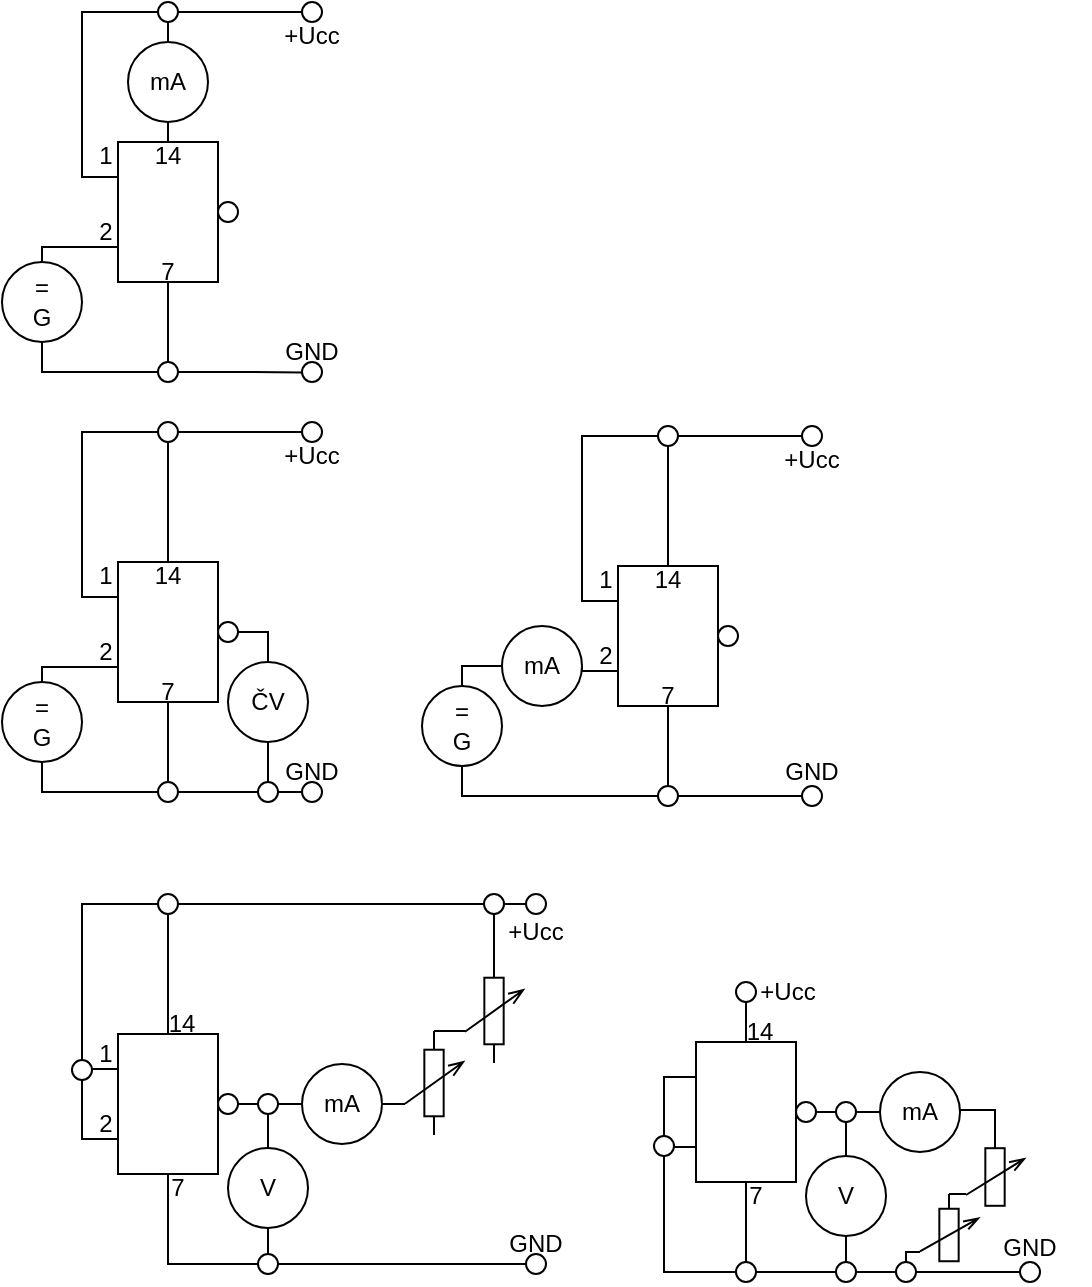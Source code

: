<mxfile version="18.0.1" type="device"><diagram id="RSe5vvNhGW7B9GqN7-Q4" name="Stránka-1"><mxGraphModel dx="441" dy="346" grid="0" gridSize="10" guides="1" tooltips="1" connect="1" arrows="1" fold="1" page="1" pageScale="1" pageWidth="827" pageHeight="1169" math="0" shadow="0"><root><mxCell id="0"/><mxCell id="1" parent="0"/><mxCell id="3P0hhHN9-VxAr0jLPtSV-7" style="edgeStyle=orthogonalEdgeStyle;rounded=0;orthogonalLoop=1;jettySize=auto;html=1;exitX=0.5;exitY=1;exitDx=0;exitDy=0;entryX=0.5;entryY=0;entryDx=0;entryDy=0;endArrow=none;endFill=0;" edge="1" parent="1" source="3P0hhHN9-VxAr0jLPtSV-3" target="3P0hhHN9-VxAr0jLPtSV-6"><mxGeometry relative="1" as="geometry"/></mxCell><mxCell id="3P0hhHN9-VxAr0jLPtSV-3" value="mA" style="ellipse;whiteSpace=wrap;html=1;aspect=fixed;" vertex="1" parent="1"><mxGeometry x="143" y="90" width="40" height="40" as="geometry"/></mxCell><mxCell id="3P0hhHN9-VxAr0jLPtSV-12" style="edgeStyle=orthogonalEdgeStyle;rounded=0;orthogonalLoop=1;jettySize=auto;html=1;exitX=0;exitY=0.75;exitDx=0;exitDy=0;entryX=0.5;entryY=0;entryDx=0;entryDy=0;endArrow=none;endFill=0;" edge="1" parent="1" source="3P0hhHN9-VxAr0jLPtSV-6" target="3P0hhHN9-VxAr0jLPtSV-8"><mxGeometry relative="1" as="geometry"/></mxCell><mxCell id="3P0hhHN9-VxAr0jLPtSV-18" style="edgeStyle=orthogonalEdgeStyle;rounded=0;orthogonalLoop=1;jettySize=auto;html=1;exitX=0.5;exitY=1;exitDx=0;exitDy=0;entryX=0.5;entryY=0;entryDx=0;entryDy=0;endArrow=none;endFill=0;" edge="1" parent="1" source="3P0hhHN9-VxAr0jLPtSV-6" target="3P0hhHN9-VxAr0jLPtSV-16"><mxGeometry relative="1" as="geometry"/></mxCell><mxCell id="3P0hhHN9-VxAr0jLPtSV-6" value="" style="rounded=0;whiteSpace=wrap;html=1;" vertex="1" parent="1"><mxGeometry x="138" y="140" width="50" height="70" as="geometry"/></mxCell><mxCell id="3P0hhHN9-VxAr0jLPtSV-17" style="edgeStyle=orthogonalEdgeStyle;rounded=0;orthogonalLoop=1;jettySize=auto;html=1;exitX=0.5;exitY=1;exitDx=0;exitDy=0;entryX=0;entryY=0.5;entryDx=0;entryDy=0;endArrow=none;endFill=0;" edge="1" parent="1" source="3P0hhHN9-VxAr0jLPtSV-8" target="3P0hhHN9-VxAr0jLPtSV-16"><mxGeometry relative="1" as="geometry"><Array as="points"><mxPoint x="100" y="255"/></Array></mxGeometry></mxCell><mxCell id="3P0hhHN9-VxAr0jLPtSV-8" value="=&lt;br&gt;G" style="ellipse;whiteSpace=wrap;html=1;aspect=fixed;" vertex="1" parent="1"><mxGeometry x="80" y="200" width="40" height="40" as="geometry"/></mxCell><mxCell id="3P0hhHN9-VxAr0jLPtSV-10" style="edgeStyle=orthogonalEdgeStyle;rounded=0;orthogonalLoop=1;jettySize=auto;html=1;exitX=0.5;exitY=1;exitDx=0;exitDy=0;entryX=0.5;entryY=0;entryDx=0;entryDy=0;endArrow=none;endFill=0;" edge="1" parent="1" source="3P0hhHN9-VxAr0jLPtSV-9" target="3P0hhHN9-VxAr0jLPtSV-3"><mxGeometry relative="1" as="geometry"/></mxCell><mxCell id="3P0hhHN9-VxAr0jLPtSV-11" style="edgeStyle=orthogonalEdgeStyle;rounded=0;orthogonalLoop=1;jettySize=auto;html=1;exitX=0;exitY=0.5;exitDx=0;exitDy=0;entryX=0;entryY=0.25;entryDx=0;entryDy=0;endArrow=none;endFill=0;" edge="1" parent="1" source="3P0hhHN9-VxAr0jLPtSV-9" target="3P0hhHN9-VxAr0jLPtSV-6"><mxGeometry relative="1" as="geometry"><Array as="points"><mxPoint x="120" y="75"/><mxPoint x="120" y="158"/></Array></mxGeometry></mxCell><mxCell id="3P0hhHN9-VxAr0jLPtSV-13" style="edgeStyle=orthogonalEdgeStyle;rounded=0;orthogonalLoop=1;jettySize=auto;html=1;exitX=1;exitY=0.5;exitDx=0;exitDy=0;endArrow=none;endFill=0;startArrow=none;" edge="1" parent="1" source="3P0hhHN9-VxAr0jLPtSV-14"><mxGeometry relative="1" as="geometry"><mxPoint x="230" y="75.2" as="targetPoint"/></mxGeometry></mxCell><mxCell id="3P0hhHN9-VxAr0jLPtSV-9" value="" style="ellipse;whiteSpace=wrap;html=1;aspect=fixed;" vertex="1" parent="1"><mxGeometry x="158" y="70" width="10" height="10" as="geometry"/></mxCell><mxCell id="3P0hhHN9-VxAr0jLPtSV-14" value="" style="ellipse;whiteSpace=wrap;html=1;aspect=fixed;" vertex="1" parent="1"><mxGeometry x="230" y="70" width="10" height="10" as="geometry"/></mxCell><mxCell id="3P0hhHN9-VxAr0jLPtSV-15" value="" style="edgeStyle=orthogonalEdgeStyle;rounded=0;orthogonalLoop=1;jettySize=auto;html=1;exitX=1;exitY=0.5;exitDx=0;exitDy=0;endArrow=none;endFill=0;" edge="1" parent="1" source="3P0hhHN9-VxAr0jLPtSV-9" target="3P0hhHN9-VxAr0jLPtSV-14"><mxGeometry relative="1" as="geometry"><mxPoint x="230" y="75.2" as="targetPoint"/><mxPoint x="168" y="75" as="sourcePoint"/></mxGeometry></mxCell><mxCell id="3P0hhHN9-VxAr0jLPtSV-19" style="edgeStyle=orthogonalEdgeStyle;rounded=0;orthogonalLoop=1;jettySize=auto;html=1;exitX=1;exitY=0.5;exitDx=0;exitDy=0;endArrow=none;endFill=0;" edge="1" parent="1" source="3P0hhHN9-VxAr0jLPtSV-16"><mxGeometry relative="1" as="geometry"><mxPoint x="230" y="255.2" as="targetPoint"/></mxGeometry></mxCell><mxCell id="3P0hhHN9-VxAr0jLPtSV-16" value="" style="ellipse;whiteSpace=wrap;html=1;aspect=fixed;" vertex="1" parent="1"><mxGeometry x="158" y="250" width="10" height="10" as="geometry"/></mxCell><mxCell id="3P0hhHN9-VxAr0jLPtSV-20" value="" style="ellipse;whiteSpace=wrap;html=1;aspect=fixed;" vertex="1" parent="1"><mxGeometry x="230" y="250" width="10" height="10" as="geometry"/></mxCell><mxCell id="3P0hhHN9-VxAr0jLPtSV-21" value="GND" style="text;html=1;strokeColor=none;fillColor=none;align=center;verticalAlign=middle;whiteSpace=wrap;rounded=0;" vertex="1" parent="1"><mxGeometry x="205" y="230" width="60" height="30" as="geometry"/></mxCell><mxCell id="3P0hhHN9-VxAr0jLPtSV-22" value="+Ucc" style="text;html=1;strokeColor=none;fillColor=none;align=center;verticalAlign=middle;whiteSpace=wrap;rounded=0;" vertex="1" parent="1"><mxGeometry x="205" y="72" width="60" height="30" as="geometry"/></mxCell><mxCell id="3P0hhHN9-VxAr0jLPtSV-24" value="" style="ellipse;whiteSpace=wrap;html=1;aspect=fixed;" vertex="1" parent="1"><mxGeometry x="188" y="170" width="10" height="10" as="geometry"/></mxCell><mxCell id="3P0hhHN9-VxAr0jLPtSV-25" value="1" style="text;html=1;strokeColor=none;fillColor=none;align=center;verticalAlign=middle;whiteSpace=wrap;rounded=0;" vertex="1" parent="1"><mxGeometry x="102" y="132" width="60" height="30" as="geometry"/></mxCell><mxCell id="3P0hhHN9-VxAr0jLPtSV-26" value="2" style="text;html=1;strokeColor=none;fillColor=none;align=center;verticalAlign=middle;whiteSpace=wrap;rounded=0;" vertex="1" parent="1"><mxGeometry x="102" y="170" width="60" height="30" as="geometry"/></mxCell><mxCell id="3P0hhHN9-VxAr0jLPtSV-28" value="14" style="text;html=1;strokeColor=none;fillColor=none;align=center;verticalAlign=middle;whiteSpace=wrap;rounded=0;" vertex="1" parent="1"><mxGeometry x="133" y="132" width="60" height="30" as="geometry"/></mxCell><mxCell id="3P0hhHN9-VxAr0jLPtSV-29" value="7" style="text;html=1;strokeColor=none;fillColor=none;align=center;verticalAlign=middle;whiteSpace=wrap;rounded=0;" vertex="1" parent="1"><mxGeometry x="133" y="190" width="60" height="30" as="geometry"/></mxCell><mxCell id="3P0hhHN9-VxAr0jLPtSV-31" style="edgeStyle=orthogonalEdgeStyle;rounded=0;orthogonalLoop=1;jettySize=auto;html=1;exitX=0.5;exitY=1;exitDx=0;exitDy=0;entryX=0.5;entryY=0;entryDx=0;entryDy=0;endArrow=none;endFill=0;" edge="1" parent="1" target="3P0hhHN9-VxAr0jLPtSV-35"><mxGeometry relative="1" as="geometry"><mxPoint x="163" y="340" as="sourcePoint"/></mxGeometry></mxCell><mxCell id="3P0hhHN9-VxAr0jLPtSV-33" style="edgeStyle=orthogonalEdgeStyle;rounded=0;orthogonalLoop=1;jettySize=auto;html=1;exitX=0;exitY=0.75;exitDx=0;exitDy=0;entryX=0.5;entryY=0;entryDx=0;entryDy=0;endArrow=none;endFill=0;" edge="1" parent="1" source="3P0hhHN9-VxAr0jLPtSV-35" target="3P0hhHN9-VxAr0jLPtSV-37"><mxGeometry relative="1" as="geometry"/></mxCell><mxCell id="3P0hhHN9-VxAr0jLPtSV-34" style="edgeStyle=orthogonalEdgeStyle;rounded=0;orthogonalLoop=1;jettySize=auto;html=1;exitX=0.5;exitY=1;exitDx=0;exitDy=0;entryX=0.5;entryY=0;entryDx=0;entryDy=0;endArrow=none;endFill=0;" edge="1" parent="1" source="3P0hhHN9-VxAr0jLPtSV-35" target="3P0hhHN9-VxAr0jLPtSV-45"><mxGeometry relative="1" as="geometry"/></mxCell><mxCell id="3P0hhHN9-VxAr0jLPtSV-35" value="" style="rounded=0;whiteSpace=wrap;html=1;" vertex="1" parent="1"><mxGeometry x="138" y="350" width="50" height="70" as="geometry"/></mxCell><mxCell id="3P0hhHN9-VxAr0jLPtSV-36" style="edgeStyle=orthogonalEdgeStyle;rounded=0;orthogonalLoop=1;jettySize=auto;html=1;exitX=0.5;exitY=1;exitDx=0;exitDy=0;entryX=0;entryY=0.5;entryDx=0;entryDy=0;endArrow=none;endFill=0;" edge="1" parent="1" source="3P0hhHN9-VxAr0jLPtSV-37" target="3P0hhHN9-VxAr0jLPtSV-45"><mxGeometry relative="1" as="geometry"><Array as="points"><mxPoint x="100" y="465"/></Array></mxGeometry></mxCell><mxCell id="3P0hhHN9-VxAr0jLPtSV-37" value="=&lt;br&gt;G" style="ellipse;whiteSpace=wrap;html=1;aspect=fixed;" vertex="1" parent="1"><mxGeometry x="80" y="410" width="40" height="40" as="geometry"/></mxCell><mxCell id="3P0hhHN9-VxAr0jLPtSV-38" style="edgeStyle=orthogonalEdgeStyle;rounded=0;orthogonalLoop=1;jettySize=auto;html=1;exitX=0.5;exitY=1;exitDx=0;exitDy=0;entryX=0.5;entryY=0;entryDx=0;entryDy=0;endArrow=none;endFill=0;" edge="1" parent="1" source="3P0hhHN9-VxAr0jLPtSV-41" target="3P0hhHN9-VxAr0jLPtSV-52"><mxGeometry relative="1" as="geometry"><mxPoint x="163" y="300" as="targetPoint"/></mxGeometry></mxCell><mxCell id="3P0hhHN9-VxAr0jLPtSV-39" style="edgeStyle=orthogonalEdgeStyle;rounded=0;orthogonalLoop=1;jettySize=auto;html=1;exitX=0;exitY=0.5;exitDx=0;exitDy=0;entryX=0;entryY=0.25;entryDx=0;entryDy=0;endArrow=none;endFill=0;" edge="1" parent="1" source="3P0hhHN9-VxAr0jLPtSV-41" target="3P0hhHN9-VxAr0jLPtSV-35"><mxGeometry relative="1" as="geometry"><Array as="points"><mxPoint x="120" y="285"/><mxPoint x="120" y="368"/></Array></mxGeometry></mxCell><mxCell id="3P0hhHN9-VxAr0jLPtSV-40" style="edgeStyle=orthogonalEdgeStyle;rounded=0;orthogonalLoop=1;jettySize=auto;html=1;exitX=1;exitY=0.5;exitDx=0;exitDy=0;endArrow=none;endFill=0;startArrow=none;" edge="1" parent="1" source="3P0hhHN9-VxAr0jLPtSV-42"><mxGeometry relative="1" as="geometry"><mxPoint x="230" y="285.2" as="targetPoint"/></mxGeometry></mxCell><mxCell id="3P0hhHN9-VxAr0jLPtSV-41" value="" style="ellipse;whiteSpace=wrap;html=1;aspect=fixed;" vertex="1" parent="1"><mxGeometry x="158" y="280" width="10" height="10" as="geometry"/></mxCell><mxCell id="3P0hhHN9-VxAr0jLPtSV-42" value="" style="ellipse;whiteSpace=wrap;html=1;aspect=fixed;" vertex="1" parent="1"><mxGeometry x="230" y="280" width="10" height="10" as="geometry"/></mxCell><mxCell id="3P0hhHN9-VxAr0jLPtSV-43" value="" style="edgeStyle=orthogonalEdgeStyle;rounded=0;orthogonalLoop=1;jettySize=auto;html=1;exitX=1;exitY=0.5;exitDx=0;exitDy=0;endArrow=none;endFill=0;" edge="1" parent="1" source="3P0hhHN9-VxAr0jLPtSV-41" target="3P0hhHN9-VxAr0jLPtSV-42"><mxGeometry relative="1" as="geometry"><mxPoint x="230" y="285.2" as="targetPoint"/><mxPoint x="168" y="285" as="sourcePoint"/></mxGeometry></mxCell><mxCell id="3P0hhHN9-VxAr0jLPtSV-44" style="edgeStyle=orthogonalEdgeStyle;rounded=0;orthogonalLoop=1;jettySize=auto;html=1;exitX=1;exitY=0.5;exitDx=0;exitDy=0;endArrow=none;endFill=0;startArrow=none;" edge="1" parent="1" source="3P0hhHN9-VxAr0jLPtSV-55"><mxGeometry relative="1" as="geometry"><mxPoint x="230" y="465.2" as="targetPoint"/></mxGeometry></mxCell><mxCell id="3P0hhHN9-VxAr0jLPtSV-45" value="" style="ellipse;whiteSpace=wrap;html=1;aspect=fixed;" vertex="1" parent="1"><mxGeometry x="158" y="460" width="10" height="10" as="geometry"/></mxCell><mxCell id="3P0hhHN9-VxAr0jLPtSV-46" value="" style="ellipse;whiteSpace=wrap;html=1;aspect=fixed;" vertex="1" parent="1"><mxGeometry x="230" y="460" width="10" height="10" as="geometry"/></mxCell><mxCell id="3P0hhHN9-VxAr0jLPtSV-47" value="GND" style="text;html=1;strokeColor=none;fillColor=none;align=center;verticalAlign=middle;whiteSpace=wrap;rounded=0;" vertex="1" parent="1"><mxGeometry x="205" y="440" width="60" height="30" as="geometry"/></mxCell><mxCell id="3P0hhHN9-VxAr0jLPtSV-48" value="+Ucc" style="text;html=1;strokeColor=none;fillColor=none;align=center;verticalAlign=middle;whiteSpace=wrap;rounded=0;" vertex="1" parent="1"><mxGeometry x="205" y="282" width="60" height="30" as="geometry"/></mxCell><mxCell id="3P0hhHN9-VxAr0jLPtSV-58" style="edgeStyle=orthogonalEdgeStyle;rounded=0;orthogonalLoop=1;jettySize=auto;html=1;exitX=1;exitY=0.5;exitDx=0;exitDy=0;entryX=0.5;entryY=0;entryDx=0;entryDy=0;endArrow=none;endFill=0;" edge="1" parent="1" source="3P0hhHN9-VxAr0jLPtSV-49" target="3P0hhHN9-VxAr0jLPtSV-54"><mxGeometry relative="1" as="geometry"/></mxCell><mxCell id="3P0hhHN9-VxAr0jLPtSV-49" value="" style="ellipse;whiteSpace=wrap;html=1;aspect=fixed;" vertex="1" parent="1"><mxGeometry x="188" y="380" width="10" height="10" as="geometry"/></mxCell><mxCell id="3P0hhHN9-VxAr0jLPtSV-50" value="1" style="text;html=1;strokeColor=none;fillColor=none;align=center;verticalAlign=middle;whiteSpace=wrap;rounded=0;" vertex="1" parent="1"><mxGeometry x="102" y="342" width="60" height="30" as="geometry"/></mxCell><mxCell id="3P0hhHN9-VxAr0jLPtSV-51" value="2" style="text;html=1;strokeColor=none;fillColor=none;align=center;verticalAlign=middle;whiteSpace=wrap;rounded=0;" vertex="1" parent="1"><mxGeometry x="102" y="380" width="60" height="30" as="geometry"/></mxCell><mxCell id="3P0hhHN9-VxAr0jLPtSV-52" value="14" style="text;html=1;strokeColor=none;fillColor=none;align=center;verticalAlign=middle;whiteSpace=wrap;rounded=0;" vertex="1" parent="1"><mxGeometry x="133" y="342" width="60" height="30" as="geometry"/></mxCell><mxCell id="3P0hhHN9-VxAr0jLPtSV-53" value="7" style="text;html=1;strokeColor=none;fillColor=none;align=center;verticalAlign=middle;whiteSpace=wrap;rounded=0;" vertex="1" parent="1"><mxGeometry x="133" y="400" width="60" height="30" as="geometry"/></mxCell><mxCell id="3P0hhHN9-VxAr0jLPtSV-57" style="edgeStyle=orthogonalEdgeStyle;rounded=0;orthogonalLoop=1;jettySize=auto;html=1;exitX=0.5;exitY=1;exitDx=0;exitDy=0;entryX=0.5;entryY=0;entryDx=0;entryDy=0;endArrow=none;endFill=0;" edge="1" parent="1" source="3P0hhHN9-VxAr0jLPtSV-54" target="3P0hhHN9-VxAr0jLPtSV-55"><mxGeometry relative="1" as="geometry"/></mxCell><mxCell id="3P0hhHN9-VxAr0jLPtSV-54" value="ČV" style="ellipse;whiteSpace=wrap;html=1;aspect=fixed;" vertex="1" parent="1"><mxGeometry x="193" y="400" width="40" height="40" as="geometry"/></mxCell><mxCell id="3P0hhHN9-VxAr0jLPtSV-55" value="" style="ellipse;whiteSpace=wrap;html=1;aspect=fixed;" vertex="1" parent="1"><mxGeometry x="208" y="460" width="10" height="10" as="geometry"/></mxCell><mxCell id="3P0hhHN9-VxAr0jLPtSV-56" value="" style="edgeStyle=orthogonalEdgeStyle;rounded=0;orthogonalLoop=1;jettySize=auto;html=1;exitX=1;exitY=0.5;exitDx=0;exitDy=0;endArrow=none;endFill=0;" edge="1" parent="1" source="3P0hhHN9-VxAr0jLPtSV-45" target="3P0hhHN9-VxAr0jLPtSV-55"><mxGeometry relative="1" as="geometry"><mxPoint x="230" y="465.2" as="targetPoint"/><mxPoint x="168" y="465" as="sourcePoint"/></mxGeometry></mxCell><mxCell id="3P0hhHN9-VxAr0jLPtSV-59" style="edgeStyle=orthogonalEdgeStyle;rounded=0;orthogonalLoop=1;jettySize=auto;html=1;exitX=0.5;exitY=1;exitDx=0;exitDy=0;entryX=0.5;entryY=0;entryDx=0;entryDy=0;endArrow=none;endFill=0;" edge="1" parent="1" target="3P0hhHN9-VxAr0jLPtSV-62"><mxGeometry relative="1" as="geometry"><mxPoint x="413" y="342" as="sourcePoint"/></mxGeometry></mxCell><mxCell id="3P0hhHN9-VxAr0jLPtSV-61" style="edgeStyle=orthogonalEdgeStyle;rounded=0;orthogonalLoop=1;jettySize=auto;html=1;exitX=0.5;exitY=1;exitDx=0;exitDy=0;entryX=0.5;entryY=0;entryDx=0;entryDy=0;endArrow=none;endFill=0;" edge="1" parent="1" source="3P0hhHN9-VxAr0jLPtSV-62" target="3P0hhHN9-VxAr0jLPtSV-72"><mxGeometry relative="1" as="geometry"/></mxCell><mxCell id="3P0hhHN9-VxAr0jLPtSV-87" style="edgeStyle=orthogonalEdgeStyle;rounded=0;orthogonalLoop=1;jettySize=auto;html=1;exitX=0;exitY=0.75;exitDx=0;exitDy=0;entryX=1;entryY=0.5;entryDx=0;entryDy=0;endArrow=none;endFill=0;" edge="1" parent="1" source="3P0hhHN9-VxAr0jLPtSV-62" target="3P0hhHN9-VxAr0jLPtSV-86"><mxGeometry relative="1" as="geometry"/></mxCell><mxCell id="3P0hhHN9-VxAr0jLPtSV-62" value="" style="rounded=0;whiteSpace=wrap;html=1;" vertex="1" parent="1"><mxGeometry x="388" y="352" width="50" height="70" as="geometry"/></mxCell><mxCell id="3P0hhHN9-VxAr0jLPtSV-63" style="edgeStyle=orthogonalEdgeStyle;rounded=0;orthogonalLoop=1;jettySize=auto;html=1;exitX=0.5;exitY=1;exitDx=0;exitDy=0;entryX=0;entryY=0.5;entryDx=0;entryDy=0;endArrow=none;endFill=0;" edge="1" parent="1" source="3P0hhHN9-VxAr0jLPtSV-64" target="3P0hhHN9-VxAr0jLPtSV-72"><mxGeometry relative="1" as="geometry"><Array as="points"><mxPoint x="310" y="467"/></Array></mxGeometry></mxCell><mxCell id="3P0hhHN9-VxAr0jLPtSV-64" value="=&lt;br&gt;G" style="ellipse;whiteSpace=wrap;html=1;aspect=fixed;" vertex="1" parent="1"><mxGeometry x="290" y="412" width="40" height="40" as="geometry"/></mxCell><mxCell id="3P0hhHN9-VxAr0jLPtSV-65" style="edgeStyle=orthogonalEdgeStyle;rounded=0;orthogonalLoop=1;jettySize=auto;html=1;exitX=0.5;exitY=1;exitDx=0;exitDy=0;entryX=0.5;entryY=0;entryDx=0;entryDy=0;endArrow=none;endFill=0;" edge="1" parent="1" source="3P0hhHN9-VxAr0jLPtSV-68" target="3P0hhHN9-VxAr0jLPtSV-80"><mxGeometry relative="1" as="geometry"><mxPoint x="413" y="302" as="targetPoint"/></mxGeometry></mxCell><mxCell id="3P0hhHN9-VxAr0jLPtSV-66" style="edgeStyle=orthogonalEdgeStyle;rounded=0;orthogonalLoop=1;jettySize=auto;html=1;exitX=0;exitY=0.5;exitDx=0;exitDy=0;entryX=0;entryY=0.25;entryDx=0;entryDy=0;endArrow=none;endFill=0;" edge="1" parent="1" source="3P0hhHN9-VxAr0jLPtSV-68" target="3P0hhHN9-VxAr0jLPtSV-62"><mxGeometry relative="1" as="geometry"><Array as="points"><mxPoint x="370" y="287"/><mxPoint x="370" y="370"/></Array></mxGeometry></mxCell><mxCell id="3P0hhHN9-VxAr0jLPtSV-67" style="edgeStyle=orthogonalEdgeStyle;rounded=0;orthogonalLoop=1;jettySize=auto;html=1;exitX=1;exitY=0.5;exitDx=0;exitDy=0;endArrow=none;endFill=0;startArrow=none;" edge="1" parent="1" source="3P0hhHN9-VxAr0jLPtSV-69"><mxGeometry relative="1" as="geometry"><mxPoint x="480" y="287.2" as="targetPoint"/></mxGeometry></mxCell><mxCell id="3P0hhHN9-VxAr0jLPtSV-68" value="" style="ellipse;whiteSpace=wrap;html=1;aspect=fixed;" vertex="1" parent="1"><mxGeometry x="408" y="282" width="10" height="10" as="geometry"/></mxCell><mxCell id="3P0hhHN9-VxAr0jLPtSV-69" value="" style="ellipse;whiteSpace=wrap;html=1;aspect=fixed;" vertex="1" parent="1"><mxGeometry x="480" y="282" width="10" height="10" as="geometry"/></mxCell><mxCell id="3P0hhHN9-VxAr0jLPtSV-70" value="" style="edgeStyle=orthogonalEdgeStyle;rounded=0;orthogonalLoop=1;jettySize=auto;html=1;exitX=1;exitY=0.5;exitDx=0;exitDy=0;endArrow=none;endFill=0;" edge="1" parent="1" source="3P0hhHN9-VxAr0jLPtSV-68" target="3P0hhHN9-VxAr0jLPtSV-69"><mxGeometry relative="1" as="geometry"><mxPoint x="480" y="287.2" as="targetPoint"/><mxPoint x="418" y="287" as="sourcePoint"/></mxGeometry></mxCell><mxCell id="3P0hhHN9-VxAr0jLPtSV-88" style="edgeStyle=orthogonalEdgeStyle;rounded=0;orthogonalLoop=1;jettySize=auto;html=1;exitX=1;exitY=0.5;exitDx=0;exitDy=0;entryX=0;entryY=0.5;entryDx=0;entryDy=0;endArrow=none;endFill=0;" edge="1" parent="1" source="3P0hhHN9-VxAr0jLPtSV-72" target="3P0hhHN9-VxAr0jLPtSV-73"><mxGeometry relative="1" as="geometry"/></mxCell><mxCell id="3P0hhHN9-VxAr0jLPtSV-72" value="" style="ellipse;whiteSpace=wrap;html=1;aspect=fixed;" vertex="1" parent="1"><mxGeometry x="408" y="462" width="10" height="10" as="geometry"/></mxCell><mxCell id="3P0hhHN9-VxAr0jLPtSV-73" value="" style="ellipse;whiteSpace=wrap;html=1;aspect=fixed;" vertex="1" parent="1"><mxGeometry x="480" y="462" width="10" height="10" as="geometry"/></mxCell><mxCell id="3P0hhHN9-VxAr0jLPtSV-74" value="GND" style="text;html=1;strokeColor=none;fillColor=none;align=center;verticalAlign=middle;whiteSpace=wrap;rounded=0;" vertex="1" parent="1"><mxGeometry x="455" y="440" width="60" height="30" as="geometry"/></mxCell><mxCell id="3P0hhHN9-VxAr0jLPtSV-75" value="+Ucc" style="text;html=1;strokeColor=none;fillColor=none;align=center;verticalAlign=middle;whiteSpace=wrap;rounded=0;" vertex="1" parent="1"><mxGeometry x="455" y="284" width="60" height="30" as="geometry"/></mxCell><mxCell id="3P0hhHN9-VxAr0jLPtSV-77" value="" style="ellipse;whiteSpace=wrap;html=1;aspect=fixed;" vertex="1" parent="1"><mxGeometry x="438" y="382" width="10" height="10" as="geometry"/></mxCell><mxCell id="3P0hhHN9-VxAr0jLPtSV-78" value="1" style="text;html=1;strokeColor=none;fillColor=none;align=center;verticalAlign=middle;whiteSpace=wrap;rounded=0;" vertex="1" parent="1"><mxGeometry x="352" y="344" width="60" height="30" as="geometry"/></mxCell><mxCell id="3P0hhHN9-VxAr0jLPtSV-79" value="2" style="text;html=1;strokeColor=none;fillColor=none;align=center;verticalAlign=middle;whiteSpace=wrap;rounded=0;" vertex="1" parent="1"><mxGeometry x="352" y="382" width="60" height="30" as="geometry"/></mxCell><mxCell id="3P0hhHN9-VxAr0jLPtSV-80" value="14" style="text;html=1;strokeColor=none;fillColor=none;align=center;verticalAlign=middle;whiteSpace=wrap;rounded=0;" vertex="1" parent="1"><mxGeometry x="383" y="344" width="60" height="30" as="geometry"/></mxCell><mxCell id="3P0hhHN9-VxAr0jLPtSV-81" value="7" style="text;html=1;strokeColor=none;fillColor=none;align=center;verticalAlign=middle;whiteSpace=wrap;rounded=0;" vertex="1" parent="1"><mxGeometry x="383" y="402" width="60" height="30" as="geometry"/></mxCell><mxCell id="3P0hhHN9-VxAr0jLPtSV-89" style="edgeStyle=orthogonalEdgeStyle;rounded=0;orthogonalLoop=1;jettySize=auto;html=1;exitX=0;exitY=0.5;exitDx=0;exitDy=0;entryX=0.5;entryY=0;entryDx=0;entryDy=0;endArrow=none;endFill=0;" edge="1" parent="1" source="3P0hhHN9-VxAr0jLPtSV-86" target="3P0hhHN9-VxAr0jLPtSV-64"><mxGeometry relative="1" as="geometry"/></mxCell><mxCell id="3P0hhHN9-VxAr0jLPtSV-86" value="mA" style="ellipse;whiteSpace=wrap;html=1;aspect=fixed;" vertex="1" parent="1"><mxGeometry x="330" y="382" width="40" height="40" as="geometry"/></mxCell><mxCell id="3P0hhHN9-VxAr0jLPtSV-90" style="edgeStyle=orthogonalEdgeStyle;rounded=0;orthogonalLoop=1;jettySize=auto;html=1;exitX=0.5;exitY=1;exitDx=0;exitDy=0;entryX=0.5;entryY=0;entryDx=0;entryDy=0;endArrow=none;endFill=0;" edge="1" parent="1" target="3P0hhHN9-VxAr0jLPtSV-93" source="3P0hhHN9-VxAr0jLPtSV-99"><mxGeometry relative="1" as="geometry"><mxPoint x="163" y="576" as="sourcePoint"/></mxGeometry></mxCell><mxCell id="3P0hhHN9-VxAr0jLPtSV-117" style="edgeStyle=orthogonalEdgeStyle;rounded=0;orthogonalLoop=1;jettySize=auto;html=1;exitX=0;exitY=0.75;exitDx=0;exitDy=0;entryX=0;entryY=0.5;entryDx=0;entryDy=0;endArrow=none;endFill=0;startArrow=none;" edge="1" parent="1" source="3P0hhHN9-VxAr0jLPtSV-124" target="3P0hhHN9-VxAr0jLPtSV-99"><mxGeometry relative="1" as="geometry"><Array as="points"><mxPoint x="120" y="521"/></Array></mxGeometry></mxCell><mxCell id="3P0hhHN9-VxAr0jLPtSV-118" style="edgeStyle=orthogonalEdgeStyle;rounded=0;orthogonalLoop=1;jettySize=auto;html=1;exitX=0;exitY=0.25;exitDx=0;exitDy=0;endArrow=none;endFill=0;" edge="1" parent="1" source="3P0hhHN9-VxAr0jLPtSV-93"><mxGeometry relative="1" as="geometry"><mxPoint x="119.4" y="603.6" as="targetPoint"/></mxGeometry></mxCell><mxCell id="3P0hhHN9-VxAr0jLPtSV-93" value="" style="rounded=0;whiteSpace=wrap;html=1;" vertex="1" parent="1"><mxGeometry x="138" y="586" width="50" height="70" as="geometry"/></mxCell><mxCell id="3P0hhHN9-VxAr0jLPtSV-99" value="" style="ellipse;whiteSpace=wrap;html=1;aspect=fixed;" vertex="1" parent="1"><mxGeometry x="158" y="516" width="10" height="10" as="geometry"/></mxCell><mxCell id="3P0hhHN9-VxAr0jLPtSV-134" style="edgeStyle=orthogonalEdgeStyle;rounded=0;orthogonalLoop=1;jettySize=auto;html=1;exitX=1;exitY=0.5;exitDx=0;exitDy=0;entryX=0;entryY=0.5;entryDx=0;entryDy=0;endArrow=none;endFill=0;" edge="1" parent="1" source="3P0hhHN9-VxAr0jLPtSV-100" target="3P0hhHN9-VxAr0jLPtSV-133"><mxGeometry relative="1" as="geometry"/></mxCell><mxCell id="3P0hhHN9-VxAr0jLPtSV-100" value="" style="ellipse;whiteSpace=wrap;html=1;aspect=fixed;" vertex="1" parent="1"><mxGeometry x="321" y="516" width="10" height="10" as="geometry"/></mxCell><mxCell id="3P0hhHN9-VxAr0jLPtSV-101" value="" style="edgeStyle=orthogonalEdgeStyle;rounded=0;orthogonalLoop=1;jettySize=auto;html=1;exitX=1;exitY=0.5;exitDx=0;exitDy=0;endArrow=none;endFill=0;" edge="1" parent="1" source="3P0hhHN9-VxAr0jLPtSV-99" target="3P0hhHN9-VxAr0jLPtSV-100"><mxGeometry relative="1" as="geometry"><mxPoint x="230" y="521.2" as="targetPoint"/><mxPoint x="168" y="521" as="sourcePoint"/></mxGeometry></mxCell><mxCell id="3P0hhHN9-VxAr0jLPtSV-102" style="edgeStyle=orthogonalEdgeStyle;rounded=0;orthogonalLoop=1;jettySize=auto;html=1;exitX=1;exitY=0.5;exitDx=0;exitDy=0;endArrow=none;endFill=0;startArrow=none;entryX=0;entryY=0.5;entryDx=0;entryDy=0;" edge="1" parent="1" source="3P0hhHN9-VxAr0jLPtSV-115" target="3P0hhHN9-VxAr0jLPtSV-104"><mxGeometry relative="1" as="geometry"><mxPoint x="230" y="701.2" as="targetPoint"/></mxGeometry></mxCell><mxCell id="3P0hhHN9-VxAr0jLPtSV-104" value="" style="ellipse;whiteSpace=wrap;html=1;aspect=fixed;" vertex="1" parent="1"><mxGeometry x="342" y="696" width="10" height="10" as="geometry"/></mxCell><mxCell id="3P0hhHN9-VxAr0jLPtSV-105" value="GND" style="text;html=1;strokeColor=none;fillColor=none;align=center;verticalAlign=middle;whiteSpace=wrap;rounded=0;" vertex="1" parent="1"><mxGeometry x="317" y="676" width="60" height="30" as="geometry"/></mxCell><mxCell id="3P0hhHN9-VxAr0jLPtSV-106" value="+Ucc" style="text;html=1;strokeColor=none;fillColor=none;align=center;verticalAlign=middle;whiteSpace=wrap;rounded=0;" vertex="1" parent="1"><mxGeometry x="317" y="520" width="60" height="30" as="geometry"/></mxCell><mxCell id="3P0hhHN9-VxAr0jLPtSV-107" style="edgeStyle=orthogonalEdgeStyle;rounded=0;orthogonalLoop=1;jettySize=auto;html=1;exitX=1;exitY=0.5;exitDx=0;exitDy=0;entryX=0.5;entryY=0;entryDx=0;entryDy=0;endArrow=none;endFill=0;startArrow=none;" edge="1" parent="1" source="3P0hhHN9-VxAr0jLPtSV-120" target="3P0hhHN9-VxAr0jLPtSV-114"><mxGeometry relative="1" as="geometry"/></mxCell><mxCell id="3P0hhHN9-VxAr0jLPtSV-122" style="edgeStyle=orthogonalEdgeStyle;rounded=0;orthogonalLoop=1;jettySize=auto;html=1;exitX=1;exitY=0.5;exitDx=0;exitDy=0;entryX=0;entryY=0.5;entryDx=0;entryDy=0;endArrow=none;endFill=0;" edge="1" parent="1" source="3P0hhHN9-VxAr0jLPtSV-108" target="3P0hhHN9-VxAr0jLPtSV-120"><mxGeometry relative="1" as="geometry"/></mxCell><mxCell id="3P0hhHN9-VxAr0jLPtSV-108" value="" style="ellipse;whiteSpace=wrap;html=1;aspect=fixed;" vertex="1" parent="1"><mxGeometry x="188" y="616" width="10" height="10" as="geometry"/></mxCell><mxCell id="3P0hhHN9-VxAr0jLPtSV-109" value="1" style="text;html=1;strokeColor=none;fillColor=none;align=center;verticalAlign=middle;whiteSpace=wrap;rounded=0;" vertex="1" parent="1"><mxGeometry x="102" y="581" width="60" height="30" as="geometry"/></mxCell><mxCell id="3P0hhHN9-VxAr0jLPtSV-110" value="2" style="text;html=1;strokeColor=none;fillColor=none;align=center;verticalAlign=middle;whiteSpace=wrap;rounded=0;" vertex="1" parent="1"><mxGeometry x="102" y="616" width="60" height="30" as="geometry"/></mxCell><mxCell id="3P0hhHN9-VxAr0jLPtSV-111" value="14" style="text;html=1;strokeColor=none;fillColor=none;align=center;verticalAlign=middle;whiteSpace=wrap;rounded=0;" vertex="1" parent="1"><mxGeometry x="140" y="566" width="60" height="30" as="geometry"/></mxCell><mxCell id="3P0hhHN9-VxAr0jLPtSV-112" value="7" style="text;html=1;strokeColor=none;fillColor=none;align=center;verticalAlign=middle;whiteSpace=wrap;rounded=0;" vertex="1" parent="1"><mxGeometry x="138" y="648" width="60" height="30" as="geometry"/></mxCell><mxCell id="3P0hhHN9-VxAr0jLPtSV-113" style="edgeStyle=orthogonalEdgeStyle;rounded=0;orthogonalLoop=1;jettySize=auto;html=1;exitX=0.5;exitY=1;exitDx=0;exitDy=0;entryX=0.5;entryY=0;entryDx=0;entryDy=0;endArrow=none;endFill=0;" edge="1" parent="1" source="3P0hhHN9-VxAr0jLPtSV-114" target="3P0hhHN9-VxAr0jLPtSV-115"><mxGeometry relative="1" as="geometry"/></mxCell><mxCell id="3P0hhHN9-VxAr0jLPtSV-114" value="V" style="ellipse;whiteSpace=wrap;html=1;aspect=fixed;" vertex="1" parent="1"><mxGeometry x="193" y="643" width="40" height="40" as="geometry"/></mxCell><mxCell id="3P0hhHN9-VxAr0jLPtSV-115" value="" style="ellipse;whiteSpace=wrap;html=1;aspect=fixed;" vertex="1" parent="1"><mxGeometry x="208" y="696" width="10" height="10" as="geometry"/></mxCell><mxCell id="3P0hhHN9-VxAr0jLPtSV-116" value="" style="edgeStyle=orthogonalEdgeStyle;rounded=0;orthogonalLoop=1;jettySize=auto;html=1;exitX=0.5;exitY=1;exitDx=0;exitDy=0;endArrow=none;endFill=0;entryX=0;entryY=0.5;entryDx=0;entryDy=0;" edge="1" parent="1" source="3P0hhHN9-VxAr0jLPtSV-93" target="3P0hhHN9-VxAr0jLPtSV-115"><mxGeometry relative="1" as="geometry"><mxPoint x="188" y="703" as="targetPoint"/><mxPoint x="168" y="701" as="sourcePoint"/><Array as="points"><mxPoint x="163" y="701"/></Array></mxGeometry></mxCell><mxCell id="3P0hhHN9-VxAr0jLPtSV-129" style="edgeStyle=orthogonalEdgeStyle;rounded=0;orthogonalLoop=1;jettySize=auto;html=1;exitX=1;exitY=0.5;exitDx=0;exitDy=0;entryX=0.3;entryY=1;entryDx=0;entryDy=0;entryPerimeter=0;endArrow=none;endFill=0;" edge="1" parent="1" source="3P0hhHN9-VxAr0jLPtSV-119" target="3P0hhHN9-VxAr0jLPtSV-128"><mxGeometry relative="1" as="geometry"/></mxCell><mxCell id="3P0hhHN9-VxAr0jLPtSV-119" value="mA" style="ellipse;whiteSpace=wrap;html=1;aspect=fixed;" vertex="1" parent="1"><mxGeometry x="230" y="601" width="40" height="40" as="geometry"/></mxCell><mxCell id="3P0hhHN9-VxAr0jLPtSV-123" style="edgeStyle=orthogonalEdgeStyle;rounded=0;orthogonalLoop=1;jettySize=auto;html=1;exitX=1;exitY=0.5;exitDx=0;exitDy=0;entryX=0;entryY=0.5;entryDx=0;entryDy=0;endArrow=none;endFill=0;" edge="1" parent="1" source="3P0hhHN9-VxAr0jLPtSV-120" target="3P0hhHN9-VxAr0jLPtSV-119"><mxGeometry relative="1" as="geometry"/></mxCell><mxCell id="3P0hhHN9-VxAr0jLPtSV-120" value="" style="ellipse;whiteSpace=wrap;html=1;aspect=fixed;" vertex="1" parent="1"><mxGeometry x="208" y="616" width="10" height="10" as="geometry"/></mxCell><mxCell id="3P0hhHN9-VxAr0jLPtSV-126" style="edgeStyle=orthogonalEdgeStyle;rounded=0;orthogonalLoop=1;jettySize=auto;html=1;exitX=0.5;exitY=1;exitDx=0;exitDy=0;entryX=0;entryY=0.75;entryDx=0;entryDy=0;endArrow=none;endFill=0;" edge="1" parent="1" source="3P0hhHN9-VxAr0jLPtSV-124" target="3P0hhHN9-VxAr0jLPtSV-93"><mxGeometry relative="1" as="geometry"><Array as="points"><mxPoint x="120" y="639"/></Array></mxGeometry></mxCell><mxCell id="3P0hhHN9-VxAr0jLPtSV-124" value="" style="ellipse;whiteSpace=wrap;html=1;aspect=fixed;" vertex="1" parent="1"><mxGeometry x="115" y="599" width="10" height="10" as="geometry"/></mxCell><mxCell id="3P0hhHN9-VxAr0jLPtSV-128" value="" style="pointerEvents=1;verticalLabelPosition=bottom;shadow=0;dashed=0;align=center;html=1;verticalAlign=top;shape=mxgraph.electrical.resistors.variable_resistor_1;rotation=90;flipH=1;flipV=0;" vertex="1" parent="1"><mxGeometry x="270" y="596" width="52" height="29" as="geometry"/></mxCell><mxCell id="3P0hhHN9-VxAr0jLPtSV-132" style="edgeStyle=orthogonalEdgeStyle;rounded=0;orthogonalLoop=1;jettySize=auto;html=1;exitX=1;exitY=0.5;exitDx=0;exitDy=0;exitPerimeter=0;entryX=0.5;entryY=1;entryDx=0;entryDy=0;endArrow=none;endFill=0;" edge="1" parent="1" source="3P0hhHN9-VxAr0jLPtSV-130" target="3P0hhHN9-VxAr0jLPtSV-100"><mxGeometry relative="1" as="geometry"/></mxCell><mxCell id="3P0hhHN9-VxAr0jLPtSV-130" value="" style="pointerEvents=1;verticalLabelPosition=bottom;shadow=0;dashed=0;align=center;html=1;verticalAlign=top;shape=mxgraph.electrical.resistors.variable_resistor_1;rotation=90;flipH=1;flipV=0;" vertex="1" parent="1"><mxGeometry x="300" y="560" width="52" height="29" as="geometry"/></mxCell><mxCell id="3P0hhHN9-VxAr0jLPtSV-131" style="edgeStyle=orthogonalEdgeStyle;rounded=0;orthogonalLoop=1;jettySize=auto;html=1;exitX=1;exitY=0.5;exitDx=0;exitDy=0;exitPerimeter=0;entryX=1.01;entryY=-0.045;entryDx=0;entryDy=0;entryPerimeter=0;endArrow=none;endFill=0;" edge="1" parent="1" source="3P0hhHN9-VxAr0jLPtSV-128" target="3P0hhHN9-VxAr0jLPtSV-128"><mxGeometry relative="1" as="geometry"/></mxCell><mxCell id="3P0hhHN9-VxAr0jLPtSV-133" value="" style="ellipse;whiteSpace=wrap;html=1;aspect=fixed;" vertex="1" parent="1"><mxGeometry x="342" y="516" width="10" height="10" as="geometry"/></mxCell><mxCell id="3P0hhHN9-VxAr0jLPtSV-135" style="edgeStyle=orthogonalEdgeStyle;rounded=0;orthogonalLoop=1;jettySize=auto;html=1;entryX=0.5;entryY=0;entryDx=0;entryDy=0;endArrow=none;endFill=0;exitX=0.5;exitY=1;exitDx=0;exitDy=0;" edge="1" parent="1" source="3P0hhHN9-VxAr0jLPtSV-166" target="3P0hhHN9-VxAr0jLPtSV-138"><mxGeometry relative="1" as="geometry"><mxPoint x="453" y="555" as="sourcePoint"/></mxGeometry></mxCell><mxCell id="3P0hhHN9-VxAr0jLPtSV-167" style="edgeStyle=orthogonalEdgeStyle;rounded=0;orthogonalLoop=1;jettySize=auto;html=1;exitX=0;exitY=0.75;exitDx=0;exitDy=0;endArrow=none;endFill=0;entryX=1;entryY=0.5;entryDx=0;entryDy=0;" edge="1" parent="1" source="3P0hhHN9-VxAr0jLPtSV-138" target="3P0hhHN9-VxAr0jLPtSV-161"><mxGeometry relative="1" as="geometry"><mxPoint x="407" y="640" as="targetPoint"/></mxGeometry></mxCell><mxCell id="3P0hhHN9-VxAr0jLPtSV-168" style="edgeStyle=orthogonalEdgeStyle;rounded=0;orthogonalLoop=1;jettySize=auto;html=1;exitX=0;exitY=0.25;exitDx=0;exitDy=0;entryX=0.5;entryY=0;entryDx=0;entryDy=0;endArrow=none;endFill=0;" edge="1" parent="1" source="3P0hhHN9-VxAr0jLPtSV-138" target="3P0hhHN9-VxAr0jLPtSV-161"><mxGeometry relative="1" as="geometry"/></mxCell><mxCell id="3P0hhHN9-VxAr0jLPtSV-138" value="" style="rounded=0;whiteSpace=wrap;html=1;" vertex="1" parent="1"><mxGeometry x="427" y="590" width="50" height="70" as="geometry"/></mxCell><mxCell id="3P0hhHN9-VxAr0jLPtSV-143" style="edgeStyle=orthogonalEdgeStyle;rounded=0;orthogonalLoop=1;jettySize=auto;html=1;exitX=1;exitY=0.5;exitDx=0;exitDy=0;endArrow=none;endFill=0;startArrow=none;entryX=0;entryY=0.5;entryDx=0;entryDy=0;" edge="1" parent="1" source="3P0hhHN9-VxAr0jLPtSV-171" target="3P0hhHN9-VxAr0jLPtSV-144"><mxGeometry relative="1" as="geometry"><mxPoint x="519" y="705.2" as="targetPoint"/></mxGeometry></mxCell><mxCell id="3P0hhHN9-VxAr0jLPtSV-144" value="" style="ellipse;whiteSpace=wrap;html=1;aspect=fixed;" vertex="1" parent="1"><mxGeometry x="589" y="700" width="10" height="10" as="geometry"/></mxCell><mxCell id="3P0hhHN9-VxAr0jLPtSV-145" value="GND" style="text;html=1;strokeColor=none;fillColor=none;align=center;verticalAlign=middle;whiteSpace=wrap;rounded=0;" vertex="1" parent="1"><mxGeometry x="564" y="678" width="60" height="30" as="geometry"/></mxCell><mxCell id="3P0hhHN9-VxAr0jLPtSV-146" value="+Ucc" style="text;html=1;strokeColor=none;fillColor=none;align=center;verticalAlign=middle;whiteSpace=wrap;rounded=0;" vertex="1" parent="1"><mxGeometry x="443" y="550" width="60" height="30" as="geometry"/></mxCell><mxCell id="3P0hhHN9-VxAr0jLPtSV-147" style="edgeStyle=orthogonalEdgeStyle;rounded=0;orthogonalLoop=1;jettySize=auto;html=1;exitX=1;exitY=0.5;exitDx=0;exitDy=0;entryX=0.5;entryY=0;entryDx=0;entryDy=0;endArrow=none;endFill=0;startArrow=none;" edge="1" parent="1" source="3P0hhHN9-VxAr0jLPtSV-159" target="3P0hhHN9-VxAr0jLPtSV-153"><mxGeometry relative="1" as="geometry"/></mxCell><mxCell id="3P0hhHN9-VxAr0jLPtSV-148" style="edgeStyle=orthogonalEdgeStyle;rounded=0;orthogonalLoop=1;jettySize=auto;html=1;exitX=1;exitY=0.5;exitDx=0;exitDy=0;entryX=0;entryY=0.5;entryDx=0;entryDy=0;endArrow=none;endFill=0;" edge="1" parent="1" source="3P0hhHN9-VxAr0jLPtSV-149" target="3P0hhHN9-VxAr0jLPtSV-159"><mxGeometry relative="1" as="geometry"/></mxCell><mxCell id="3P0hhHN9-VxAr0jLPtSV-149" value="" style="ellipse;whiteSpace=wrap;html=1;aspect=fixed;" vertex="1" parent="1"><mxGeometry x="477" y="620" width="10" height="10" as="geometry"/></mxCell><mxCell id="3P0hhHN9-VxAr0jLPtSV-150" value="14" style="text;html=1;strokeColor=none;fillColor=none;align=center;verticalAlign=middle;whiteSpace=wrap;rounded=0;" vertex="1" parent="1"><mxGeometry x="429" y="570" width="60" height="30" as="geometry"/></mxCell><mxCell id="3P0hhHN9-VxAr0jLPtSV-151" value="7" style="text;html=1;strokeColor=none;fillColor=none;align=center;verticalAlign=middle;whiteSpace=wrap;rounded=0;" vertex="1" parent="1"><mxGeometry x="427" y="652" width="60" height="30" as="geometry"/></mxCell><mxCell id="3P0hhHN9-VxAr0jLPtSV-152" style="edgeStyle=orthogonalEdgeStyle;rounded=0;orthogonalLoop=1;jettySize=auto;html=1;exitX=0.5;exitY=1;exitDx=0;exitDy=0;entryX=0.5;entryY=0;entryDx=0;entryDy=0;endArrow=none;endFill=0;" edge="1" parent="1" source="3P0hhHN9-VxAr0jLPtSV-153" target="3P0hhHN9-VxAr0jLPtSV-154"><mxGeometry relative="1" as="geometry"/></mxCell><mxCell id="3P0hhHN9-VxAr0jLPtSV-153" value="V" style="ellipse;whiteSpace=wrap;html=1;aspect=fixed;" vertex="1" parent="1"><mxGeometry x="482" y="647" width="40" height="40" as="geometry"/></mxCell><mxCell id="3P0hhHN9-VxAr0jLPtSV-154" value="" style="ellipse;whiteSpace=wrap;html=1;aspect=fixed;" vertex="1" parent="1"><mxGeometry x="497" y="700" width="10" height="10" as="geometry"/></mxCell><mxCell id="3P0hhHN9-VxAr0jLPtSV-155" value="" style="edgeStyle=orthogonalEdgeStyle;rounded=0;orthogonalLoop=1;jettySize=auto;html=1;exitX=0.5;exitY=1;exitDx=0;exitDy=0;endArrow=none;endFill=0;entryX=0;entryY=0.5;entryDx=0;entryDy=0;startArrow=none;" edge="1" parent="1" source="3P0hhHN9-VxAr0jLPtSV-178" target="3P0hhHN9-VxAr0jLPtSV-154"><mxGeometry relative="1" as="geometry"><mxPoint x="477" y="707" as="targetPoint"/><mxPoint x="457" y="705" as="sourcePoint"/><Array as="points"><mxPoint x="452" y="705"/></Array></mxGeometry></mxCell><mxCell id="3P0hhHN9-VxAr0jLPtSV-157" value="mA" style="ellipse;whiteSpace=wrap;html=1;aspect=fixed;" vertex="1" parent="1"><mxGeometry x="519" y="605" width="40" height="40" as="geometry"/></mxCell><mxCell id="3P0hhHN9-VxAr0jLPtSV-158" style="edgeStyle=orthogonalEdgeStyle;rounded=0;orthogonalLoop=1;jettySize=auto;html=1;exitX=1;exitY=0.5;exitDx=0;exitDy=0;entryX=0;entryY=0.5;entryDx=0;entryDy=0;endArrow=none;endFill=0;" edge="1" parent="1" source="3P0hhHN9-VxAr0jLPtSV-159" target="3P0hhHN9-VxAr0jLPtSV-157"><mxGeometry relative="1" as="geometry"/></mxCell><mxCell id="3P0hhHN9-VxAr0jLPtSV-159" value="" style="ellipse;whiteSpace=wrap;html=1;aspect=fixed;" vertex="1" parent="1"><mxGeometry x="497" y="620" width="10" height="10" as="geometry"/></mxCell><mxCell id="3P0hhHN9-VxAr0jLPtSV-177" style="edgeStyle=orthogonalEdgeStyle;rounded=0;orthogonalLoop=1;jettySize=auto;html=1;exitX=0.5;exitY=1;exitDx=0;exitDy=0;endArrow=none;endFill=0;entryX=0;entryY=0.5;entryDx=0;entryDy=0;" edge="1" parent="1" source="3P0hhHN9-VxAr0jLPtSV-161" target="3P0hhHN9-VxAr0jLPtSV-178"><mxGeometry relative="1" as="geometry"><mxPoint x="411" y="705.2" as="targetPoint"/></mxGeometry></mxCell><mxCell id="3P0hhHN9-VxAr0jLPtSV-161" value="" style="ellipse;whiteSpace=wrap;html=1;aspect=fixed;" vertex="1" parent="1"><mxGeometry x="406" y="637" width="10" height="10" as="geometry"/></mxCell><mxCell id="3P0hhHN9-VxAr0jLPtSV-164" value="" style="pointerEvents=1;verticalLabelPosition=bottom;shadow=0;dashed=0;align=center;html=1;verticalAlign=top;shape=stencil(vVTBcsIgFPwarg6BJnrt0PYDeugdIzaMCTCA2v59SR5xpIZUbaczOeTtg90N2QeizDXcCEQwd0bUHtEnRMiBW8nXbYBJ6DQAVhhKxTsByNtpGX4VTjqvbXgtYJnzVu/EUW583C9VI6z00D0CVuCBlD4j/BjQ/qGs1koFK1Irl3TO+oGcS+UTN1IBtQkqnfDCAhxdfyTVZ6wWJdSIvNwipff+Cq3iT7SMvkYLL2iiVkxrURaQ3PlStub17t3qvdpMOrR9QE55GB3EX1k9pB+/SvyMiycNZWQp22orZvxsZdtCzGaO1fA+gBeNsd3pg8jFg2ZMzzGsyB0UrVRnFHEofmWDphTVHTaW32bldhPlMs3kP5lIGapqHLzRRvnTJAY8k5pwXebyNmy7COyAwhU7AF8=);rotation=90;flipH=1;flipV=0;" vertex="1" parent="1"><mxGeometry x="533" y="672" width="41" height="29" as="geometry"/></mxCell><mxCell id="3P0hhHN9-VxAr0jLPtSV-166" value="" style="ellipse;whiteSpace=wrap;html=1;aspect=fixed;" vertex="1" parent="1"><mxGeometry x="447" y="560" width="10" height="10" as="geometry"/></mxCell><mxCell id="3P0hhHN9-VxAr0jLPtSV-175" style="edgeStyle=orthogonalEdgeStyle;rounded=0;orthogonalLoop=1;jettySize=auto;html=1;exitX=0.5;exitY=0;exitDx=0;exitDy=0;endArrow=none;endFill=0;entryX=0.3;entryY=1;entryDx=0;entryDy=0;entryPerimeter=0;" edge="1" parent="1" source="3P0hhHN9-VxAr0jLPtSV-171" target="3P0hhHN9-VxAr0jLPtSV-164"><mxGeometry relative="1" as="geometry"><mxPoint x="552" y="692" as="targetPoint"/><Array as="points"><mxPoint x="532" y="695"/><mxPoint x="539" y="695"/></Array></mxGeometry></mxCell><mxCell id="3P0hhHN9-VxAr0jLPtSV-180" style="edgeStyle=orthogonalEdgeStyle;rounded=0;orthogonalLoop=1;jettySize=auto;html=1;exitX=1;exitY=0.5;exitDx=0;exitDy=0;exitPerimeter=0;entryX=1;entryY=0.5;entryDx=0;entryDy=0;endArrow=none;endFill=0;" edge="1" parent="1" source="3P0hhHN9-VxAr0jLPtSV-172" target="3P0hhHN9-VxAr0jLPtSV-157"><mxGeometry relative="1" as="geometry"><Array as="points"><mxPoint x="577" y="624"/><mxPoint x="559" y="624"/></Array></mxGeometry></mxCell><mxCell id="3P0hhHN9-VxAr0jLPtSV-172" value="" style="pointerEvents=1;verticalLabelPosition=bottom;shadow=0;dashed=0;align=center;html=1;verticalAlign=top;shape=stencil(vVTBcsIgFPwarg6BJnrt0PYDeugdIzaMCTCA2v59SR5xpIZUbaczOeTtg90N2QeizDXcCEQwd0bUHtEnRMiBW8nXbYBJ6DQAVhhKxTsByNtpGX4VTjqvbXgtYJnzVu/EUW583C9VI6z00D0CVuCBlD4j/BjQ/qGs1koFK1Irl3TO+oGcS+UTN1IBtQkqnfDCAhxdfyTVZ6wWJdSIvNwipff+Cq3iT7SMvkYLL2iiVkxrURaQ3PlStub17t3qvdpMOrR9QE55GB3EX1k9pB+/SvyMiycNZWQp22orZvxsZdtCzGaO1fA+gBeNsd3pg8jFg2ZMzzGsyB0UrVRnFHEofmWDphTVHTaW32bldhPlMs3kP5lIGapqHLzRRvnTJAY8k5pwXebyNmy7COyAwhU7AF8=);rotation=90;flipH=1;flipV=0;" vertex="1" parent="1"><mxGeometry x="554" y="643" width="45" height="29" as="geometry"/></mxCell><mxCell id="3P0hhHN9-VxAr0jLPtSV-173" style="edgeStyle=orthogonalEdgeStyle;rounded=0;orthogonalLoop=1;jettySize=auto;html=1;exitX=1;exitY=0.5;exitDx=0;exitDy=0;exitPerimeter=0;entryX=0.3;entryY=1;entryDx=0;entryDy=0;entryPerimeter=0;endArrow=none;endFill=0;" edge="1" parent="1" source="3P0hhHN9-VxAr0jLPtSV-164" target="3P0hhHN9-VxAr0jLPtSV-172"><mxGeometry relative="1" as="geometry"/></mxCell><mxCell id="3P0hhHN9-VxAr0jLPtSV-171" value="" style="ellipse;whiteSpace=wrap;html=1;aspect=fixed;" vertex="1" parent="1"><mxGeometry x="527" y="700" width="10" height="10" as="geometry"/></mxCell><mxCell id="3P0hhHN9-VxAr0jLPtSV-176" value="" style="edgeStyle=orthogonalEdgeStyle;rounded=0;orthogonalLoop=1;jettySize=auto;html=1;exitX=1;exitY=0.5;exitDx=0;exitDy=0;endArrow=none;endFill=0;startArrow=none;entryX=0;entryY=0.5;entryDx=0;entryDy=0;" edge="1" parent="1" source="3P0hhHN9-VxAr0jLPtSV-154" target="3P0hhHN9-VxAr0jLPtSV-171"><mxGeometry relative="1" as="geometry"><mxPoint x="631" y="705" as="targetPoint"/><mxPoint x="507" y="705" as="sourcePoint"/></mxGeometry></mxCell><mxCell id="3P0hhHN9-VxAr0jLPtSV-178" value="" style="ellipse;whiteSpace=wrap;html=1;aspect=fixed;" vertex="1" parent="1"><mxGeometry x="447" y="700" width="10" height="10" as="geometry"/></mxCell><mxCell id="3P0hhHN9-VxAr0jLPtSV-179" value="" style="edgeStyle=orthogonalEdgeStyle;rounded=0;orthogonalLoop=1;jettySize=auto;html=1;exitX=0.5;exitY=1;exitDx=0;exitDy=0;endArrow=none;endFill=0;entryX=0.5;entryY=0;entryDx=0;entryDy=0;" edge="1" parent="1" source="3P0hhHN9-VxAr0jLPtSV-138" target="3P0hhHN9-VxAr0jLPtSV-178"><mxGeometry relative="1" as="geometry"><mxPoint x="497" y="705" as="targetPoint"/><mxPoint x="452" y="660" as="sourcePoint"/><Array as="points"/></mxGeometry></mxCell></root></mxGraphModel></diagram></mxfile>